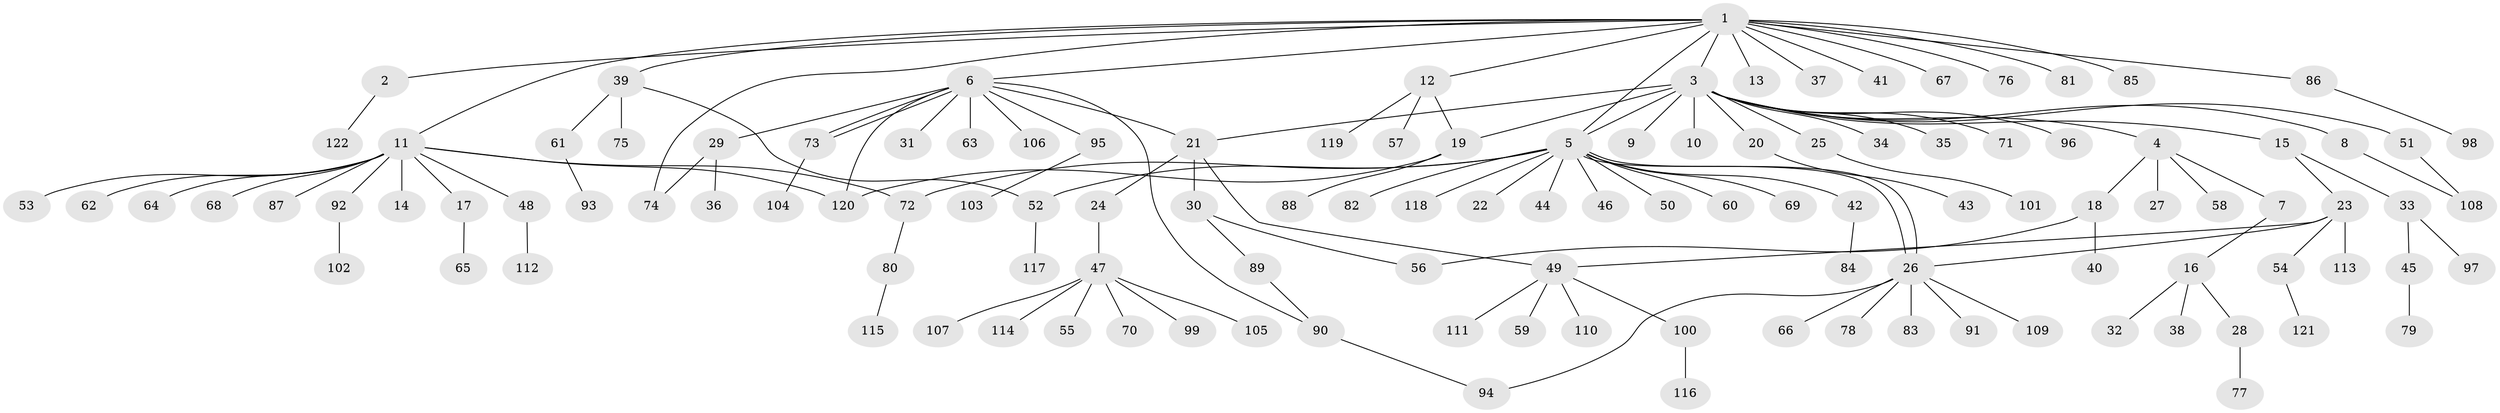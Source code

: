 // Generated by graph-tools (version 1.1) at 2025/35/03/09/25 02:35:39]
// undirected, 122 vertices, 137 edges
graph export_dot {
graph [start="1"]
  node [color=gray90,style=filled];
  1;
  2;
  3;
  4;
  5;
  6;
  7;
  8;
  9;
  10;
  11;
  12;
  13;
  14;
  15;
  16;
  17;
  18;
  19;
  20;
  21;
  22;
  23;
  24;
  25;
  26;
  27;
  28;
  29;
  30;
  31;
  32;
  33;
  34;
  35;
  36;
  37;
  38;
  39;
  40;
  41;
  42;
  43;
  44;
  45;
  46;
  47;
  48;
  49;
  50;
  51;
  52;
  53;
  54;
  55;
  56;
  57;
  58;
  59;
  60;
  61;
  62;
  63;
  64;
  65;
  66;
  67;
  68;
  69;
  70;
  71;
  72;
  73;
  74;
  75;
  76;
  77;
  78;
  79;
  80;
  81;
  82;
  83;
  84;
  85;
  86;
  87;
  88;
  89;
  90;
  91;
  92;
  93;
  94;
  95;
  96;
  97;
  98;
  99;
  100;
  101;
  102;
  103;
  104;
  105;
  106;
  107;
  108;
  109;
  110;
  111;
  112;
  113;
  114;
  115;
  116;
  117;
  118;
  119;
  120;
  121;
  122;
  1 -- 2;
  1 -- 3;
  1 -- 5;
  1 -- 6;
  1 -- 11;
  1 -- 12;
  1 -- 13;
  1 -- 37;
  1 -- 39;
  1 -- 41;
  1 -- 67;
  1 -- 74;
  1 -- 76;
  1 -- 81;
  1 -- 85;
  1 -- 86;
  2 -- 122;
  3 -- 4;
  3 -- 5;
  3 -- 8;
  3 -- 9;
  3 -- 10;
  3 -- 15;
  3 -- 19;
  3 -- 20;
  3 -- 21;
  3 -- 25;
  3 -- 34;
  3 -- 35;
  3 -- 51;
  3 -- 71;
  3 -- 96;
  4 -- 7;
  4 -- 18;
  4 -- 27;
  4 -- 58;
  5 -- 22;
  5 -- 26;
  5 -- 26;
  5 -- 42;
  5 -- 44;
  5 -- 46;
  5 -- 50;
  5 -- 52;
  5 -- 60;
  5 -- 69;
  5 -- 72;
  5 -- 82;
  5 -- 118;
  6 -- 21;
  6 -- 29;
  6 -- 31;
  6 -- 63;
  6 -- 73;
  6 -- 73;
  6 -- 90;
  6 -- 95;
  6 -- 106;
  6 -- 120;
  7 -- 16;
  8 -- 108;
  11 -- 14;
  11 -- 17;
  11 -- 48;
  11 -- 53;
  11 -- 62;
  11 -- 64;
  11 -- 68;
  11 -- 72;
  11 -- 87;
  11 -- 92;
  11 -- 120;
  12 -- 19;
  12 -- 57;
  12 -- 119;
  15 -- 23;
  15 -- 33;
  16 -- 28;
  16 -- 32;
  16 -- 38;
  17 -- 65;
  18 -- 40;
  18 -- 56;
  19 -- 88;
  19 -- 120;
  20 -- 43;
  21 -- 24;
  21 -- 30;
  21 -- 49;
  23 -- 26;
  23 -- 49;
  23 -- 54;
  23 -- 113;
  24 -- 47;
  25 -- 101;
  26 -- 66;
  26 -- 78;
  26 -- 83;
  26 -- 91;
  26 -- 94;
  26 -- 109;
  28 -- 77;
  29 -- 36;
  29 -- 74;
  30 -- 56;
  30 -- 89;
  33 -- 45;
  33 -- 97;
  39 -- 52;
  39 -- 61;
  39 -- 75;
  42 -- 84;
  45 -- 79;
  47 -- 55;
  47 -- 70;
  47 -- 99;
  47 -- 105;
  47 -- 107;
  47 -- 114;
  48 -- 112;
  49 -- 59;
  49 -- 100;
  49 -- 110;
  49 -- 111;
  51 -- 108;
  52 -- 117;
  54 -- 121;
  61 -- 93;
  72 -- 80;
  73 -- 104;
  80 -- 115;
  86 -- 98;
  89 -- 90;
  90 -- 94;
  92 -- 102;
  95 -- 103;
  100 -- 116;
}
